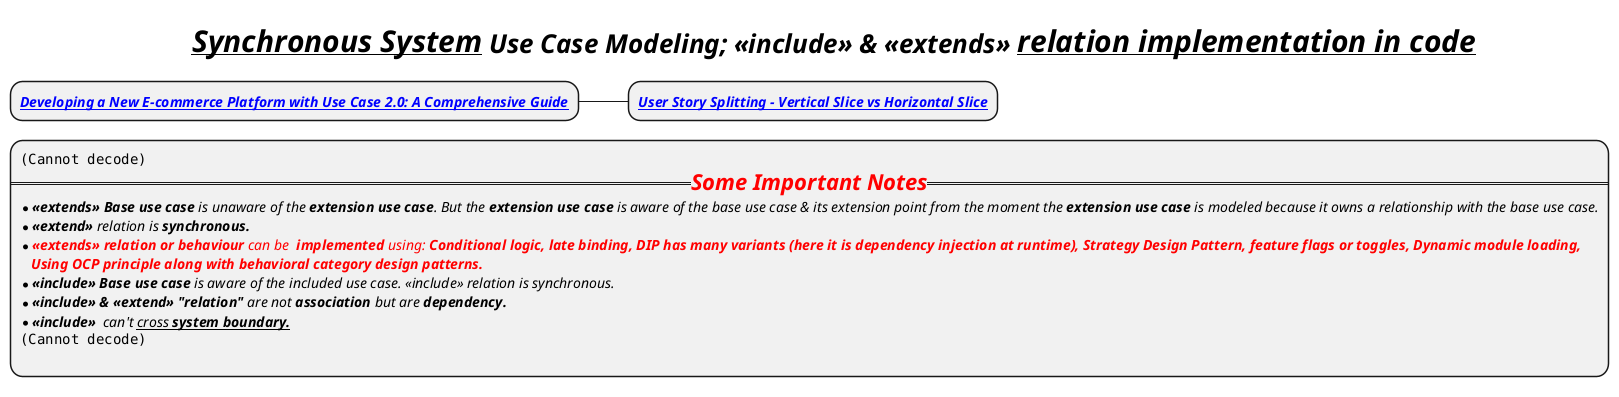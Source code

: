 @startmindmap
title =<b><i><u>Synchronous System</u> Use Case Modeling; <<include>> & <<extends>> <u>relation implementation in code
* <b><i>[[https://guides.visual-paradigm.com/developing-a-new-e-commerce-platform-with-use-case-2-0-a-comprehensive-guide/ Developing a New E-commerce Platform with Use Case 2.0: A Comprehensive Guide]]
** <b><i>[[https://www.visual-paradigm.com/scrum/user-story-splitting-vertical-slice-vs-horizontal-slice/ User Story Splitting - Vertical Slice vs Horizontal Slice]]
*:<img:images/img_171.png{scale=.99}>
==<i><size:22><color #red><b>Some Important Notes==
*<i><size:14>**<<extends>>** **Base use case** is unaware of the **extension use case**. But the **extension use case** is aware of the base use case & its extension point from the moment the **extension use case** is modeled because it owns a relationship with the base use case.
*<i><size:14>**<<extend>>** relation is <b>synchronous.
*<i><size:14><color #red>**<<extends>> relation or behaviour** can be  **implemented** using: <b>Conditional logic, late binding, DIP has many variants (here it is dependency injection at runtime), Strategy Design Pattern, feature flags or toggles, Dynamic module loading,
<i><size:14><color #red><b>   Using OCP principle along with behavioral category design patterns.
*<i><size:14>**<<include>>** **Base use case** is aware of the included use case. <<include>> relation is synchronous.
*<i><size:14>**<<include>> & <<extend>> "relation"** are not **association** but are <b>dependency.
*<i><size:14>**<<include>>**  can't <u>cross <b>system boundary.
<img:images/img_173.png>
;
@endmindmap
